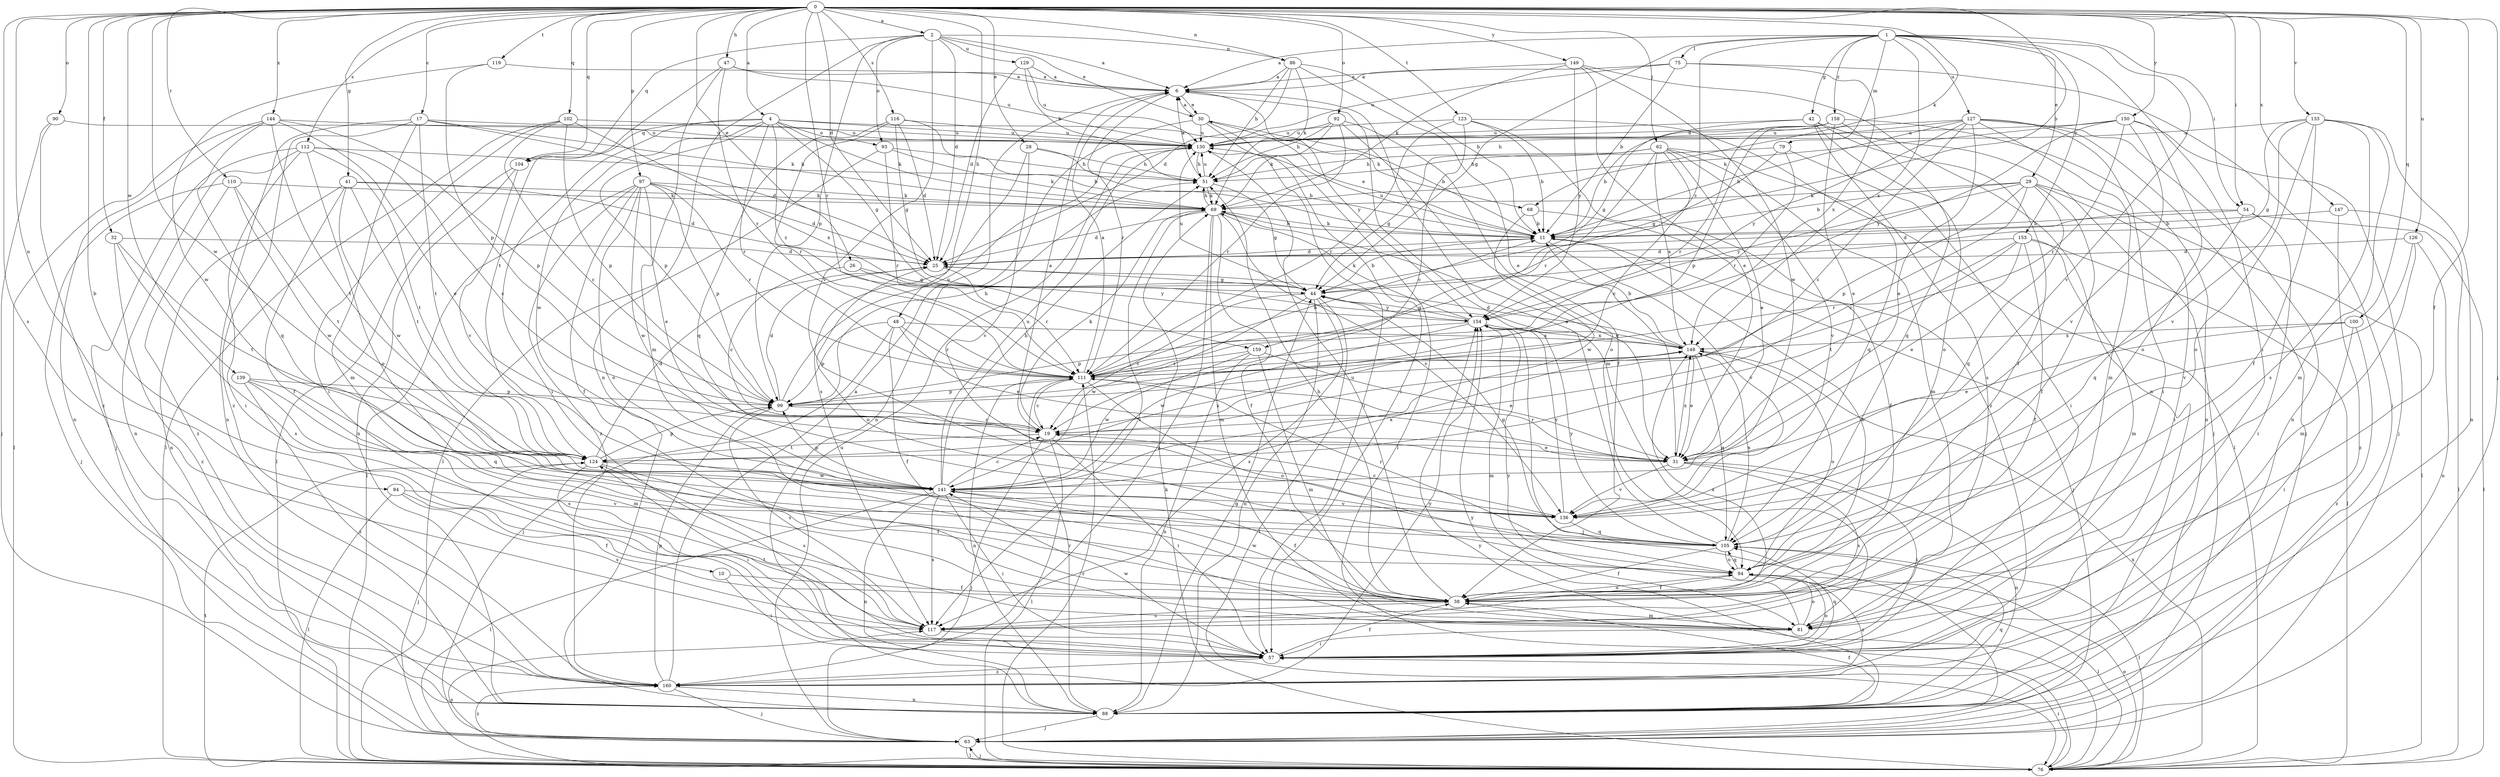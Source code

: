 strict digraph  {
0;
1;
2;
4;
6;
10;
11;
17;
19;
25;
26;
28;
29;
30;
31;
32;
38;
41;
42;
44;
47;
48;
51;
54;
57;
62;
63;
68;
69;
75;
76;
79;
81;
84;
86;
88;
90;
92;
93;
94;
97;
99;
100;
102;
104;
105;
110;
111;
112;
116;
117;
119;
123;
124;
126;
127;
129;
130;
133;
136;
139;
141;
144;
147;
148;
149;
150;
153;
154;
158;
159;
160;
0 -> 2  [label=a];
0 -> 4  [label=a];
0 -> 10  [label=b];
0 -> 11  [label=b];
0 -> 17  [label=c];
0 -> 25  [label=d];
0 -> 26  [label=e];
0 -> 28  [label=e];
0 -> 32  [label=f];
0 -> 38  [label=f];
0 -> 41  [label=g];
0 -> 47  [label=h];
0 -> 48  [label=h];
0 -> 54  [label=i];
0 -> 62  [label=j];
0 -> 63  [label=j];
0 -> 68  [label=k];
0 -> 84  [label=n];
0 -> 86  [label=n];
0 -> 90  [label=o];
0 -> 92  [label=o];
0 -> 97  [label=p];
0 -> 100  [label=q];
0 -> 102  [label=q];
0 -> 104  [label=q];
0 -> 110  [label=r];
0 -> 111  [label=r];
0 -> 112  [label=s];
0 -> 116  [label=s];
0 -> 117  [label=s];
0 -> 119  [label=t];
0 -> 123  [label=t];
0 -> 126  [label=u];
0 -> 133  [label=v];
0 -> 139  [label=w];
0 -> 141  [label=w];
0 -> 144  [label=x];
0 -> 147  [label=x];
0 -> 149  [label=y];
0 -> 150  [label=y];
1 -> 6  [label=a];
1 -> 29  [label=e];
1 -> 42  [label=g];
1 -> 44  [label=g];
1 -> 54  [label=i];
1 -> 57  [label=i];
1 -> 75  [label=l];
1 -> 79  [label=m];
1 -> 127  [label=u];
1 -> 136  [label=v];
1 -> 148  [label=x];
1 -> 153  [label=y];
1 -> 158  [label=z];
1 -> 159  [label=z];
2 -> 6  [label=a];
2 -> 25  [label=d];
2 -> 30  [label=e];
2 -> 86  [label=n];
2 -> 88  [label=n];
2 -> 93  [label=o];
2 -> 99  [label=p];
2 -> 104  [label=q];
2 -> 129  [label=u];
2 -> 136  [label=v];
4 -> 44  [label=g];
4 -> 57  [label=i];
4 -> 68  [label=k];
4 -> 69  [label=k];
4 -> 93  [label=o];
4 -> 99  [label=p];
4 -> 104  [label=q];
4 -> 111  [label=r];
4 -> 130  [label=u];
4 -> 141  [label=w];
4 -> 159  [label=z];
6 -> 30  [label=e];
6 -> 81  [label=m];
6 -> 111  [label=r];
6 -> 154  [label=y];
10 -> 38  [label=f];
10 -> 57  [label=i];
11 -> 25  [label=d];
11 -> 30  [label=e];
11 -> 63  [label=j];
11 -> 69  [label=k];
11 -> 130  [label=u];
11 -> 136  [label=v];
17 -> 25  [label=d];
17 -> 69  [label=k];
17 -> 81  [label=m];
17 -> 88  [label=n];
17 -> 124  [label=t];
17 -> 130  [label=u];
17 -> 160  [label=z];
19 -> 6  [label=a];
19 -> 31  [label=e];
19 -> 57  [label=i];
19 -> 63  [label=j];
19 -> 69  [label=k];
19 -> 76  [label=l];
19 -> 124  [label=t];
25 -> 44  [label=g];
25 -> 94  [label=o];
25 -> 111  [label=r];
26 -> 19  [label=c];
26 -> 44  [label=g];
26 -> 154  [label=y];
28 -> 11  [label=b];
28 -> 51  [label=h];
28 -> 117  [label=s];
28 -> 136  [label=v];
29 -> 11  [label=b];
29 -> 19  [label=c];
29 -> 38  [label=f];
29 -> 57  [label=i];
29 -> 69  [label=k];
29 -> 76  [label=l];
29 -> 99  [label=p];
29 -> 105  [label=q];
29 -> 154  [label=y];
30 -> 6  [label=a];
30 -> 11  [label=b];
30 -> 57  [label=i];
30 -> 76  [label=l];
30 -> 88  [label=n];
30 -> 130  [label=u];
31 -> 57  [label=i];
31 -> 88  [label=n];
31 -> 111  [label=r];
31 -> 117  [label=s];
31 -> 136  [label=v];
31 -> 148  [label=x];
32 -> 25  [label=d];
32 -> 117  [label=s];
32 -> 124  [label=t];
32 -> 160  [label=z];
38 -> 11  [label=b];
38 -> 51  [label=h];
38 -> 81  [label=m];
38 -> 94  [label=o];
38 -> 117  [label=s];
38 -> 130  [label=u];
38 -> 141  [label=w];
41 -> 25  [label=d];
41 -> 38  [label=f];
41 -> 69  [label=k];
41 -> 88  [label=n];
41 -> 124  [label=t];
41 -> 141  [label=w];
42 -> 38  [label=f];
42 -> 44  [label=g];
42 -> 63  [label=j];
42 -> 94  [label=o];
42 -> 117  [label=s];
42 -> 130  [label=u];
44 -> 11  [label=b];
44 -> 19  [label=c];
44 -> 76  [label=l];
44 -> 88  [label=n];
44 -> 117  [label=s];
44 -> 130  [label=u];
44 -> 141  [label=w];
44 -> 154  [label=y];
47 -> 6  [label=a];
47 -> 81  [label=m];
47 -> 111  [label=r];
47 -> 124  [label=t];
47 -> 130  [label=u];
48 -> 31  [label=e];
48 -> 38  [label=f];
48 -> 63  [label=j];
48 -> 99  [label=p];
48 -> 111  [label=r];
48 -> 148  [label=x];
51 -> 6  [label=a];
51 -> 44  [label=g];
51 -> 69  [label=k];
51 -> 130  [label=u];
54 -> 11  [label=b];
54 -> 25  [label=d];
54 -> 57  [label=i];
54 -> 76  [label=l];
54 -> 105  [label=q];
57 -> 38  [label=f];
57 -> 94  [label=o];
57 -> 105  [label=q];
57 -> 124  [label=t];
57 -> 141  [label=w];
57 -> 160  [label=z];
62 -> 19  [label=c];
62 -> 31  [label=e];
62 -> 44  [label=g];
62 -> 51  [label=h];
62 -> 81  [label=m];
62 -> 105  [label=q];
62 -> 111  [label=r];
62 -> 136  [label=v];
62 -> 148  [label=x];
63 -> 76  [label=l];
63 -> 130  [label=u];
63 -> 160  [label=z];
68 -> 11  [label=b];
68 -> 38  [label=f];
68 -> 141  [label=w];
69 -> 11  [label=b];
69 -> 25  [label=d];
69 -> 31  [label=e];
69 -> 38  [label=f];
69 -> 51  [label=h];
69 -> 81  [label=m];
69 -> 117  [label=s];
69 -> 136  [label=v];
69 -> 160  [label=z];
75 -> 6  [label=a];
75 -> 11  [label=b];
75 -> 63  [label=j];
75 -> 130  [label=u];
75 -> 148  [label=x];
76 -> 57  [label=i];
76 -> 63  [label=j];
76 -> 69  [label=k];
76 -> 94  [label=o];
76 -> 111  [label=r];
76 -> 117  [label=s];
76 -> 124  [label=t];
76 -> 148  [label=x];
76 -> 154  [label=y];
79 -> 44  [label=g];
79 -> 51  [label=h];
79 -> 57  [label=i];
79 -> 111  [label=r];
81 -> 57  [label=i];
81 -> 94  [label=o];
81 -> 154  [label=y];
84 -> 38  [label=f];
84 -> 76  [label=l];
84 -> 117  [label=s];
84 -> 136  [label=v];
86 -> 6  [label=a];
86 -> 11  [label=b];
86 -> 25  [label=d];
86 -> 31  [label=e];
86 -> 51  [label=h];
86 -> 69  [label=k];
88 -> 38  [label=f];
88 -> 44  [label=g];
88 -> 63  [label=j];
88 -> 105  [label=q];
88 -> 111  [label=r];
88 -> 154  [label=y];
90 -> 63  [label=j];
90 -> 130  [label=u];
90 -> 160  [label=z];
92 -> 38  [label=f];
92 -> 51  [label=h];
92 -> 69  [label=k];
92 -> 94  [label=o];
92 -> 111  [label=r];
92 -> 130  [label=u];
93 -> 51  [label=h];
93 -> 69  [label=k];
93 -> 76  [label=l];
93 -> 111  [label=r];
94 -> 38  [label=f];
94 -> 76  [label=l];
94 -> 105  [label=q];
94 -> 160  [label=z];
97 -> 25  [label=d];
97 -> 31  [label=e];
97 -> 38  [label=f];
97 -> 69  [label=k];
97 -> 76  [label=l];
97 -> 94  [label=o];
97 -> 99  [label=p];
97 -> 111  [label=r];
97 -> 141  [label=w];
97 -> 160  [label=z];
99 -> 19  [label=c];
99 -> 25  [label=d];
99 -> 51  [label=h];
99 -> 117  [label=s];
99 -> 130  [label=u];
100 -> 31  [label=e];
100 -> 57  [label=i];
100 -> 148  [label=x];
100 -> 160  [label=z];
102 -> 19  [label=c];
102 -> 57  [label=i];
102 -> 76  [label=l];
102 -> 99  [label=p];
102 -> 130  [label=u];
102 -> 148  [label=x];
104 -> 76  [label=l];
104 -> 88  [label=n];
104 -> 136  [label=v];
105 -> 6  [label=a];
105 -> 38  [label=f];
105 -> 44  [label=g];
105 -> 76  [label=l];
105 -> 94  [label=o];
105 -> 111  [label=r];
105 -> 148  [label=x];
105 -> 154  [label=y];
110 -> 63  [label=j];
110 -> 69  [label=k];
110 -> 124  [label=t];
110 -> 141  [label=w];
110 -> 160  [label=z];
111 -> 6  [label=a];
111 -> 11  [label=b];
111 -> 19  [label=c];
111 -> 88  [label=n];
111 -> 94  [label=o];
111 -> 99  [label=p];
112 -> 19  [label=c];
112 -> 51  [label=h];
112 -> 57  [label=i];
112 -> 63  [label=j];
112 -> 88  [label=n];
112 -> 94  [label=o];
112 -> 124  [label=t];
116 -> 11  [label=b];
116 -> 25  [label=d];
116 -> 44  [label=g];
116 -> 105  [label=q];
116 -> 111  [label=r];
116 -> 130  [label=u];
117 -> 57  [label=i];
117 -> 148  [label=x];
119 -> 6  [label=a];
119 -> 99  [label=p];
119 -> 141  [label=w];
123 -> 11  [label=b];
123 -> 19  [label=c];
123 -> 76  [label=l];
123 -> 111  [label=r];
123 -> 130  [label=u];
123 -> 160  [label=z];
124 -> 25  [label=d];
124 -> 38  [label=f];
124 -> 57  [label=i];
124 -> 63  [label=j];
124 -> 99  [label=p];
124 -> 117  [label=s];
124 -> 141  [label=w];
124 -> 148  [label=x];
126 -> 25  [label=d];
126 -> 81  [label=m];
126 -> 88  [label=n];
126 -> 136  [label=v];
127 -> 11  [label=b];
127 -> 19  [label=c];
127 -> 31  [label=e];
127 -> 51  [label=h];
127 -> 57  [label=i];
127 -> 63  [label=j];
127 -> 81  [label=m];
127 -> 88  [label=n];
127 -> 130  [label=u];
127 -> 154  [label=y];
129 -> 6  [label=a];
129 -> 25  [label=d];
129 -> 51  [label=h];
129 -> 130  [label=u];
130 -> 51  [label=h];
130 -> 57  [label=i];
133 -> 38  [label=f];
133 -> 44  [label=g];
133 -> 81  [label=m];
133 -> 88  [label=n];
133 -> 94  [label=o];
133 -> 117  [label=s];
133 -> 130  [label=u];
133 -> 136  [label=v];
136 -> 19  [label=c];
136 -> 105  [label=q];
136 -> 154  [label=y];
139 -> 81  [label=m];
139 -> 99  [label=p];
139 -> 105  [label=q];
139 -> 117  [label=s];
139 -> 160  [label=z];
141 -> 19  [label=c];
141 -> 38  [label=f];
141 -> 51  [label=h];
141 -> 57  [label=i];
141 -> 76  [label=l];
141 -> 88  [label=n];
141 -> 99  [label=p];
141 -> 117  [label=s];
141 -> 130  [label=u];
141 -> 136  [label=v];
141 -> 148  [label=x];
144 -> 31  [label=e];
144 -> 76  [label=l];
144 -> 88  [label=n];
144 -> 99  [label=p];
144 -> 105  [label=q];
144 -> 124  [label=t];
144 -> 130  [label=u];
147 -> 11  [label=b];
147 -> 76  [label=l];
147 -> 160  [label=z];
148 -> 11  [label=b];
148 -> 25  [label=d];
148 -> 31  [label=e];
148 -> 94  [label=o];
148 -> 105  [label=q];
148 -> 111  [label=r];
149 -> 6  [label=a];
149 -> 31  [label=e];
149 -> 69  [label=k];
149 -> 88  [label=n];
149 -> 141  [label=w];
149 -> 154  [label=y];
150 -> 63  [label=j];
150 -> 69  [label=k];
150 -> 94  [label=o];
150 -> 111  [label=r];
150 -> 130  [label=u];
150 -> 136  [label=v];
150 -> 154  [label=y];
153 -> 25  [label=d];
153 -> 31  [label=e];
153 -> 38  [label=f];
153 -> 76  [label=l];
153 -> 81  [label=m];
153 -> 111  [label=r];
153 -> 124  [label=t];
154 -> 44  [label=g];
154 -> 63  [label=j];
154 -> 69  [label=k];
154 -> 81  [label=m];
154 -> 99  [label=p];
154 -> 141  [label=w];
154 -> 148  [label=x];
158 -> 11  [label=b];
158 -> 31  [label=e];
158 -> 88  [label=n];
158 -> 99  [label=p];
158 -> 105  [label=q];
158 -> 111  [label=r];
158 -> 130  [label=u];
159 -> 31  [label=e];
159 -> 81  [label=m];
159 -> 88  [label=n];
159 -> 111  [label=r];
159 -> 141  [label=w];
160 -> 6  [label=a];
160 -> 63  [label=j];
160 -> 88  [label=n];
160 -> 99  [label=p];
160 -> 154  [label=y];
}
